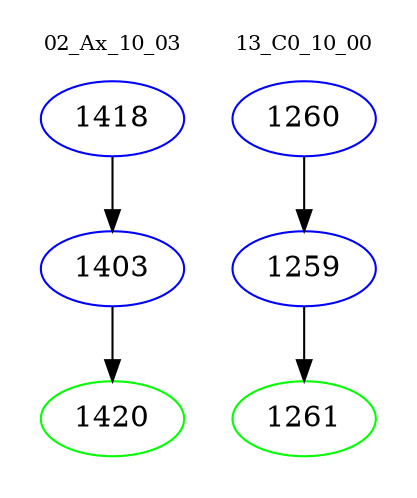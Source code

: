 digraph{
subgraph cluster_0 {
color = white
label = "02_Ax_10_03";
fontsize=10;
T0_1418 [label="1418", color="blue"]
T0_1418 -> T0_1403 [color="black"]
T0_1403 [label="1403", color="blue"]
T0_1403 -> T0_1420 [color="black"]
T0_1420 [label="1420", color="green"]
}
subgraph cluster_1 {
color = white
label = "13_C0_10_00";
fontsize=10;
T1_1260 [label="1260", color="blue"]
T1_1260 -> T1_1259 [color="black"]
T1_1259 [label="1259", color="blue"]
T1_1259 -> T1_1261 [color="black"]
T1_1261 [label="1261", color="green"]
}
}
